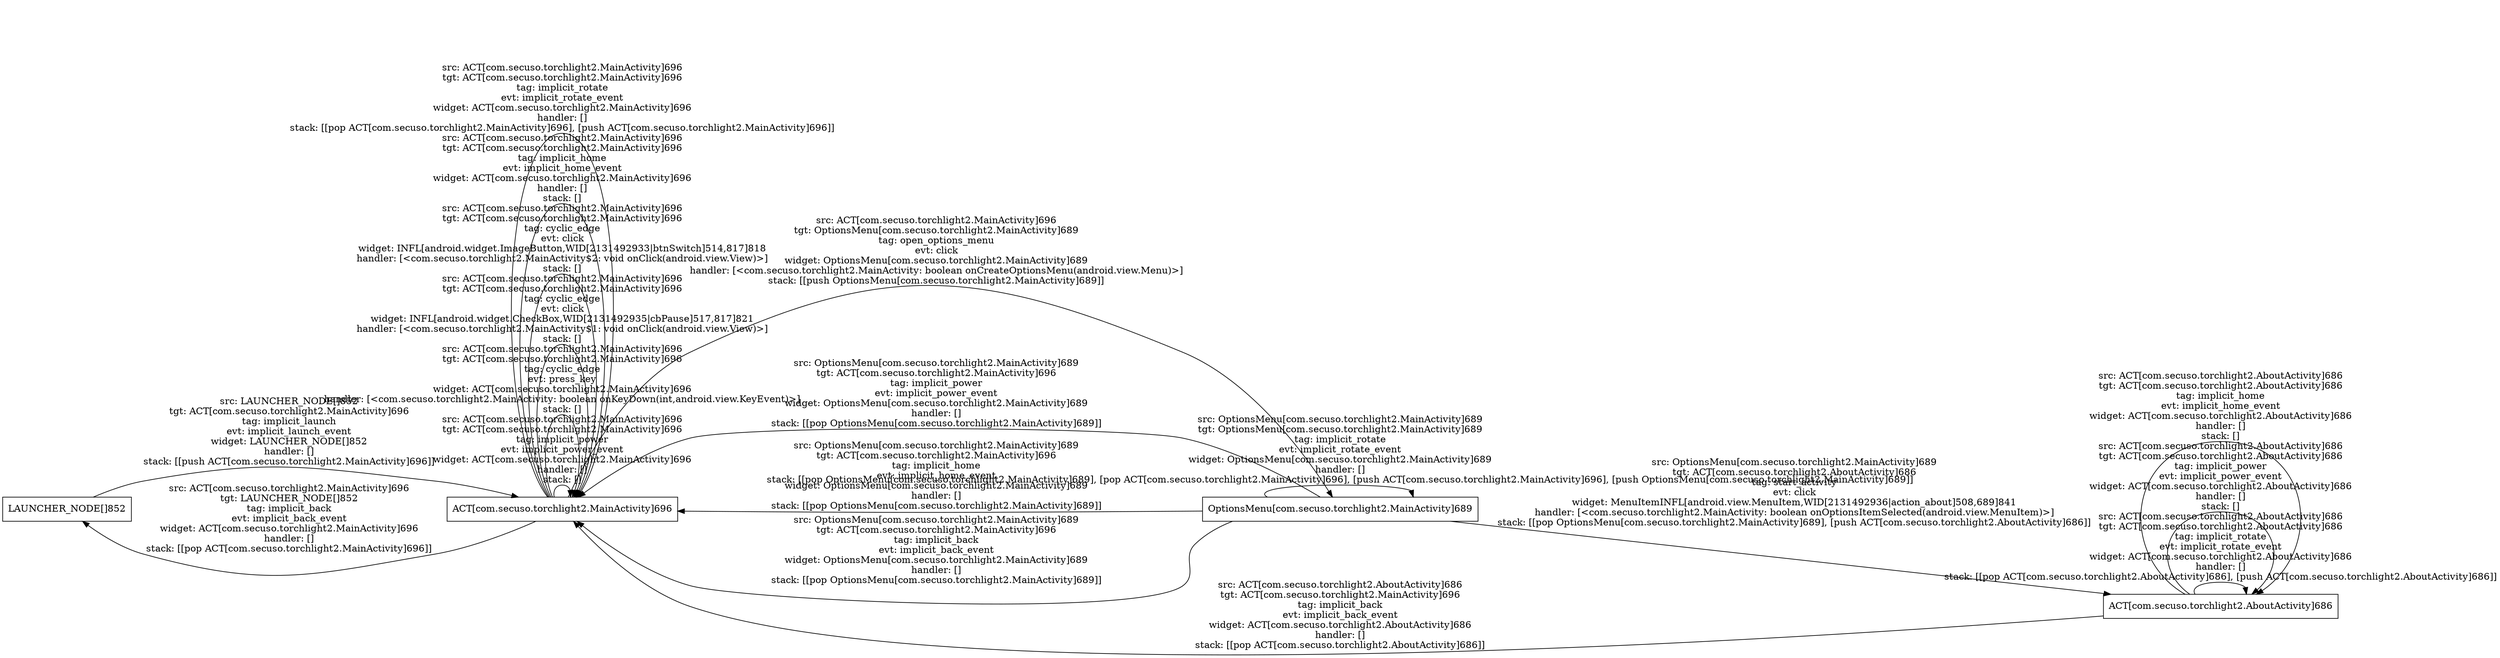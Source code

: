 digraph G {
 rankdir=LR;
 node[shape=box];
 n4 [label="LAUNCHER_NODE[]852"];
 n2 [label="ACT[com.secuso.torchlight2.MainActivity]696"];
 n1 [label="ACT[com.secuso.torchlight2.AboutActivity]686"];
 n3 [label="OptionsMenu[com.secuso.torchlight2.MainActivity]689"];
 n4 -> n2 [label="src: LAUNCHER_NODE[]852\ntgt: ACT[com.secuso.torchlight2.MainActivity]696\ntag: implicit_launch\nevt: implicit_launch_event\nwidget: LAUNCHER_NODE[]852\nhandler: []\nstack: [[push ACT[com.secuso.torchlight2.MainActivity]696]]\n"];
 n2 -> n2 [label="src: ACT[com.secuso.torchlight2.MainActivity]696\ntgt: ACT[com.secuso.torchlight2.MainActivity]696\ntag: implicit_power\nevt: implicit_power_event\nwidget: ACT[com.secuso.torchlight2.MainActivity]696\nhandler: []\nstack: []\n"];
 n2 -> n3 [label="src: ACT[com.secuso.torchlight2.MainActivity]696\ntgt: OptionsMenu[com.secuso.torchlight2.MainActivity]689\ntag: open_options_menu\nevt: click\nwidget: OptionsMenu[com.secuso.torchlight2.MainActivity]689\nhandler: [<com.secuso.torchlight2.MainActivity: boolean onCreateOptionsMenu(android.view.Menu)>]\nstack: [[push OptionsMenu[com.secuso.torchlight2.MainActivity]689]]\n"];
 n2 -> n4 [label="src: ACT[com.secuso.torchlight2.MainActivity]696\ntgt: LAUNCHER_NODE[]852\ntag: implicit_back\nevt: implicit_back_event\nwidget: ACT[com.secuso.torchlight2.MainActivity]696\nhandler: []\nstack: [[pop ACT[com.secuso.torchlight2.MainActivity]696]]\n"];
 n2 -> n2 [label="src: ACT[com.secuso.torchlight2.MainActivity]696\ntgt: ACT[com.secuso.torchlight2.MainActivity]696\ntag: cyclic_edge\nevt: press_key\nwidget: ACT[com.secuso.torchlight2.MainActivity]696\nhandler: [<com.secuso.torchlight2.MainActivity: boolean onKeyDown(int,android.view.KeyEvent)>]\nstack: []\n"];
 n2 -> n2 [label="src: ACT[com.secuso.torchlight2.MainActivity]696\ntgt: ACT[com.secuso.torchlight2.MainActivity]696\ntag: cyclic_edge\nevt: click\nwidget: INFL[android.widget.CheckBox,WID[2131492935|cbPause]517,817]821\nhandler: [<com.secuso.torchlight2.MainActivity$1: void onClick(android.view.View)>]\nstack: []\n"];
 n2 -> n2 [label="src: ACT[com.secuso.torchlight2.MainActivity]696\ntgt: ACT[com.secuso.torchlight2.MainActivity]696\ntag: cyclic_edge\nevt: click\nwidget: INFL[android.widget.ImageButton,WID[2131492933|btnSwitch]514,817]818\nhandler: [<com.secuso.torchlight2.MainActivity$2: void onClick(android.view.View)>]\nstack: []\n"];
 n2 -> n2 [label="src: ACT[com.secuso.torchlight2.MainActivity]696\ntgt: ACT[com.secuso.torchlight2.MainActivity]696\ntag: implicit_home\nevt: implicit_home_event\nwidget: ACT[com.secuso.torchlight2.MainActivity]696\nhandler: []\nstack: []\n"];
 n2 -> n2 [label="src: ACT[com.secuso.torchlight2.MainActivity]696\ntgt: ACT[com.secuso.torchlight2.MainActivity]696\ntag: implicit_rotate\nevt: implicit_rotate_event\nwidget: ACT[com.secuso.torchlight2.MainActivity]696\nhandler: []\nstack: [[pop ACT[com.secuso.torchlight2.MainActivity]696], [push ACT[com.secuso.torchlight2.MainActivity]696]]\n"];
 n1 -> n1 [label="src: ACT[com.secuso.torchlight2.AboutActivity]686\ntgt: ACT[com.secuso.torchlight2.AboutActivity]686\ntag: implicit_rotate\nevt: implicit_rotate_event\nwidget: ACT[com.secuso.torchlight2.AboutActivity]686\nhandler: []\nstack: [[pop ACT[com.secuso.torchlight2.AboutActivity]686], [push ACT[com.secuso.torchlight2.AboutActivity]686]]\n"];
 n1 -> n2 [label="src: ACT[com.secuso.torchlight2.AboutActivity]686\ntgt: ACT[com.secuso.torchlight2.MainActivity]696\ntag: implicit_back\nevt: implicit_back_event\nwidget: ACT[com.secuso.torchlight2.AboutActivity]686\nhandler: []\nstack: [[pop ACT[com.secuso.torchlight2.AboutActivity]686]]\n"];
 n1 -> n1 [label="src: ACT[com.secuso.torchlight2.AboutActivity]686\ntgt: ACT[com.secuso.torchlight2.AboutActivity]686\ntag: implicit_power\nevt: implicit_power_event\nwidget: ACT[com.secuso.torchlight2.AboutActivity]686\nhandler: []\nstack: []\n"];
 n1 -> n1 [label="src: ACT[com.secuso.torchlight2.AboutActivity]686\ntgt: ACT[com.secuso.torchlight2.AboutActivity]686\ntag: implicit_home\nevt: implicit_home_event\nwidget: ACT[com.secuso.torchlight2.AboutActivity]686\nhandler: []\nstack: []\n"];
 n3 -> n2 [label="src: OptionsMenu[com.secuso.torchlight2.MainActivity]689\ntgt: ACT[com.secuso.torchlight2.MainActivity]696\ntag: implicit_power\nevt: implicit_power_event\nwidget: OptionsMenu[com.secuso.torchlight2.MainActivity]689\nhandler: []\nstack: [[pop OptionsMenu[com.secuso.torchlight2.MainActivity]689]]\n"];
 n3 -> n2 [label="src: OptionsMenu[com.secuso.torchlight2.MainActivity]689\ntgt: ACT[com.secuso.torchlight2.MainActivity]696\ntag: implicit_home\nevt: implicit_home_event\nwidget: OptionsMenu[com.secuso.torchlight2.MainActivity]689\nhandler: []\nstack: [[pop OptionsMenu[com.secuso.torchlight2.MainActivity]689]]\n"];
 n3 -> n2 [label="src: OptionsMenu[com.secuso.torchlight2.MainActivity]689\ntgt: ACT[com.secuso.torchlight2.MainActivity]696\ntag: implicit_back\nevt: implicit_back_event\nwidget: OptionsMenu[com.secuso.torchlight2.MainActivity]689\nhandler: []\nstack: [[pop OptionsMenu[com.secuso.torchlight2.MainActivity]689]]\n"];
 n3 -> n1 [label="src: OptionsMenu[com.secuso.torchlight2.MainActivity]689\ntgt: ACT[com.secuso.torchlight2.AboutActivity]686\ntag: start_activity\nevt: click\nwidget: MenuItemINFL[android.view.MenuItem,WID[2131492936|action_about]508,689]841\nhandler: [<com.secuso.torchlight2.MainActivity: boolean onOptionsItemSelected(android.view.MenuItem)>]\nstack: [[pop OptionsMenu[com.secuso.torchlight2.MainActivity]689], [push ACT[com.secuso.torchlight2.AboutActivity]686]]\n"];
 n3 -> n3 [label="src: OptionsMenu[com.secuso.torchlight2.MainActivity]689\ntgt: OptionsMenu[com.secuso.torchlight2.MainActivity]689\ntag: implicit_rotate\nevt: implicit_rotate_event\nwidget: OptionsMenu[com.secuso.torchlight2.MainActivity]689\nhandler: []\nstack: [[pop OptionsMenu[com.secuso.torchlight2.MainActivity]689], [pop ACT[com.secuso.torchlight2.MainActivity]696], [push ACT[com.secuso.torchlight2.MainActivity]696], [push OptionsMenu[com.secuso.torchlight2.MainActivity]689]]\n"];
}